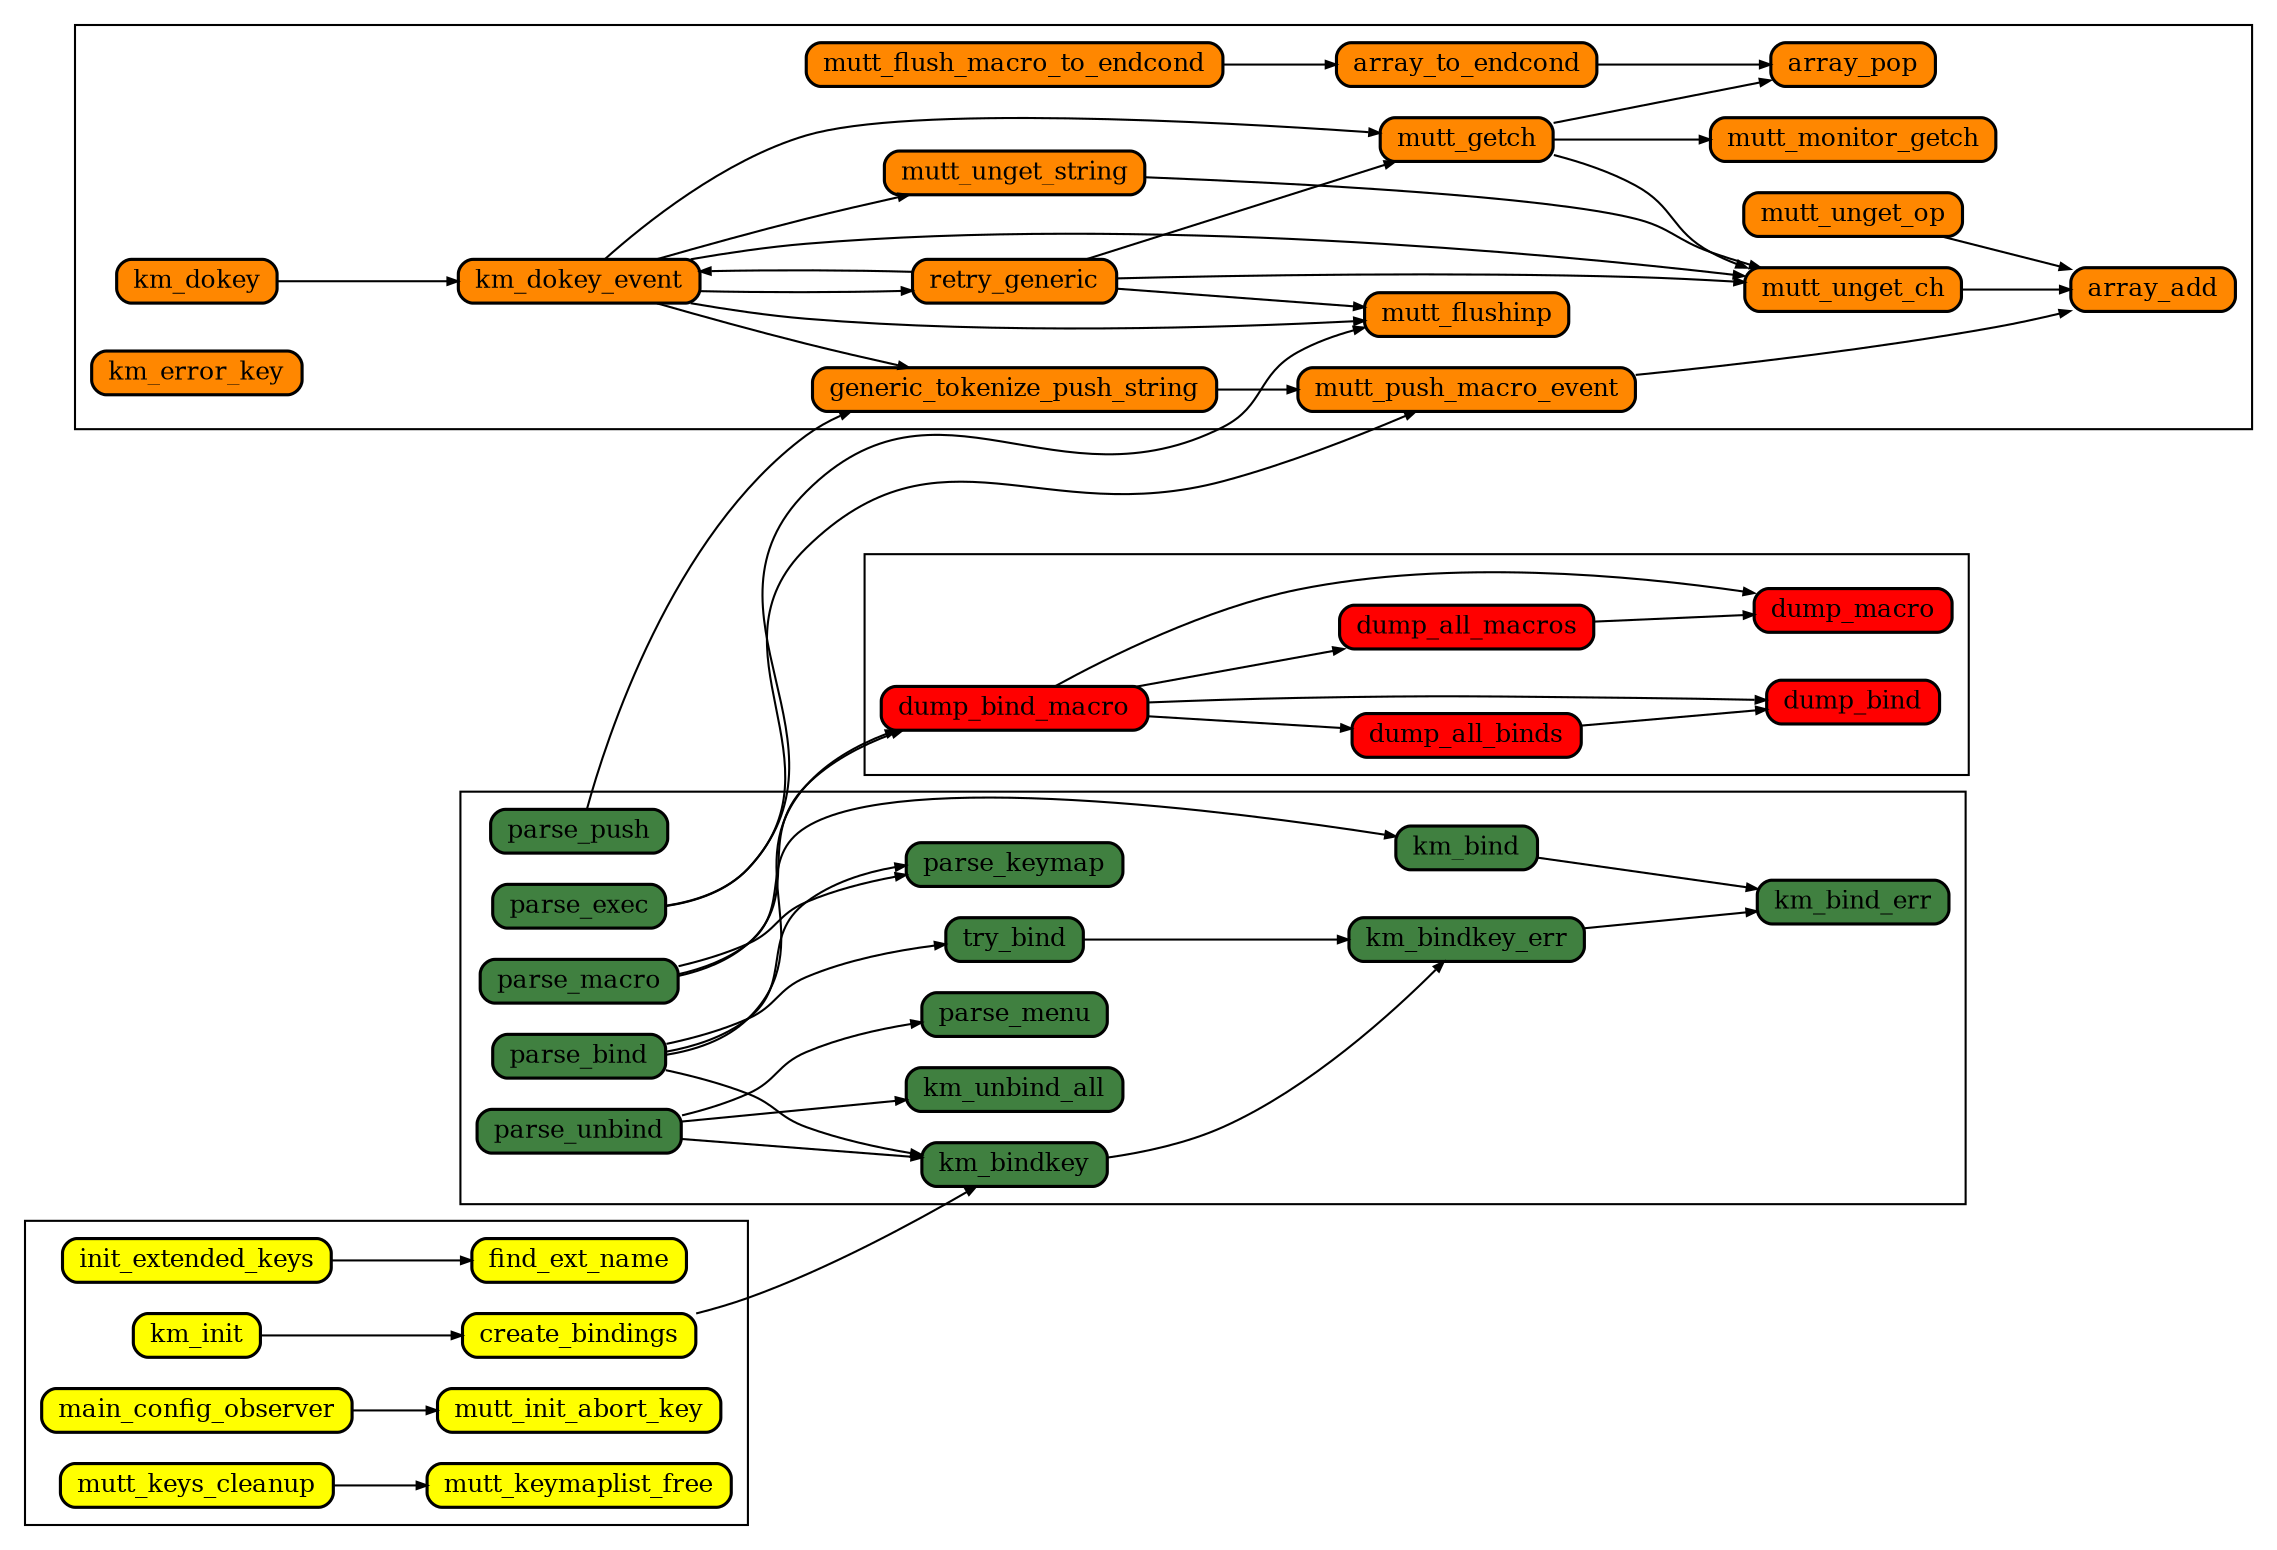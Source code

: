 digraph callgraph {
	graph [
		rankdir="LR"
		nodesep="0.2"
		ranksep="0.5"
		compound="true"
	]

	node [
		shape="Mrecord"
		fontsize="12"
		fillcolor="#ffffff"
		style="filled"
		height="0.2"
		penwidth="1.5"
		color="black"
	]

	edge [
		penwidth="1.0"
		arrowsize="0.5"
	]

	subgraph cluster_dump
	{
		// key/dump.c
		node [ fillcolor="#ff0000" ]
		dump_all_binds
		dump_all_macros
		dump_bind
		dump_bind_macro
		dump_macro
	}

	subgraph cluster_get
	{
		// key/get.c
		node [ fillcolor="#ff8700" ]
		array_add
		array_pop
		array_to_endcond
		generic_tokenize_push_string
		km_dokey
		km_dokey_event
		km_error_key
		mutt_flushinp
		mutt_flush_macro_to_endcond
		mutt_getch
		mutt_monitor_getch
		mutt_push_macro_event
		mutt_unget_ch
		mutt_unget_op
		mutt_unget_string
		retry_generic
	}

	subgraph cluster_init
	{
		// key/init.c
		node [ fillcolor="#ffff00" ]
		create_bindings
		find_ext_name
		init_extended_keys
		km_init
		main_config_observer
		mutt_init_abort_key
		mutt_keymaplist_free
		mutt_keys_cleanup
	}

	// subgraph cluster_lib
	// {
	// 	// key/lib.c
	// 	node [ fillcolor="#40ff40" ]
	// 	alloc_keys
	// 	get_op
	// 	km_compare_keys
	// 	km_expand_key
	// 	km_expand_key_string
	// 	km_find_func
	// 	km_get_table
	// 	km_keyname
	// 	mutt_get_func
	// 	mutt_keymap_free
	// 	parsekeys
	// 	parse_fkey
	// 	parse_keycode
	// }

	subgraph cluster_graph
	{
		// key/parse.c
		node [ fillcolor="#408040" ]
		km_bind
		km_bindkey
		km_bindkey_err
		km_bind_err
		km_unbind_all
		parse_bind
		parse_exec
		parse_keymap
		parse_macro
		parse_menu
		parse_push
		parse_unbind
		try_bind
	}

	node [ fillcolor="#ffffff" ]
	create_bindings              -> km_bindkey
	init_extended_keys           -> find_ext_name
	km_init                      -> create_bindings
	main_config_observer         -> mutt_init_abort_key
	// mutt_init_abort_key          -> parsekeys
	// mutt_keymaplist_free         -> mutt_keymap_free
	mutt_keys_cleanup            -> mutt_keymaplist_free

	// dump_bind                    -> km_expand_key
	// dump_bind                    -> km_get_table
	// dump_bind                    -> mutt_get_func
	// dump_macro                   -> km_expand_key
	// generic_tokenize_push_string -> get_op
	// generic_tokenize_push_string -> km_get_table
	// generic_tokenize_push_string -> parse_fkey
	// km_bind_err                  -> alloc_keys
	// km_bind_err                  -> km_compare_keys
	// km_bind_err                  -> km_expand_key
	// km_bind_err                  -> mutt_keymap_free
	// km_bind_err                  -> parsekeys
	// km_dokey_event               -> km_get_table
	// km_dokey_event               -> mutt_get_func
	// km_error_key                 -> km_expand_key
	// km_error_key                 -> km_find_func
	// km_expand_key                -> km_keyname
	// km_expand_key_string         -> km_keyname
	// km_unbind_all                -> mutt_keymap_free
	// parsekeys                    -> parse_fkey
	// parsekeys                    -> parse_keycode
	// parse_bind                   -> get_op
	// parse_bind                   -> km_expand_key_string
	// parse_bind                   -> km_get_table
	// parse_exec                   -> get_op
	// parse_exec                   -> km_get_table
	// parse_macro                  -> km_expand_key_string
	// parse_unbind                 -> km_expand_key_string

	array_to_endcond             -> array_pop
	dump_all_binds               -> dump_bind
	dump_all_macros              -> dump_macro
	dump_bind_macro              -> dump_all_binds
	dump_bind_macro              -> dump_all_macros
	dump_bind_macro              -> dump_bind
	dump_bind_macro              -> dump_macro
	generic_tokenize_push_string -> mutt_push_macro_event
	km_bind                      -> km_bind_err
	km_bindkey                   -> km_bindkey_err
	km_bindkey_err               -> km_bind_err
	km_dokey                     -> km_dokey_event
	km_dokey_event               -> generic_tokenize_push_string
	km_dokey_event               -> mutt_flushinp
	km_dokey_event               -> mutt_getch
	km_dokey_event               -> mutt_unget_ch
	km_dokey_event               -> mutt_unget_string
	km_dokey_event               -> retry_generic
	mutt_flush_macro_to_endcond  -> array_to_endcond
	mutt_getch                   -> array_pop
	mutt_getch                   -> mutt_monitor_getch
	mutt_getch                   -> mutt_unget_ch
	mutt_push_macro_event        -> array_add
	mutt_unget_ch                -> array_add
	mutt_unget_op                -> array_add
	mutt_unget_string            -> mutt_unget_ch
	parse_bind                   -> dump_bind_macro
	parse_bind                   -> km_bindkey
	parse_bind                   -> parse_keymap
	parse_bind                   -> try_bind
	parse_exec                   -> mutt_flushinp
	parse_exec                   -> mutt_push_macro_event
	parse_macro                  -> dump_bind_macro
	parse_macro                  -> km_bind
	parse_macro                  -> parse_keymap
	parse_push                   -> generic_tokenize_push_string
	parse_unbind                 -> km_bindkey
	parse_unbind                 -> km_unbind_all
	parse_unbind                 -> parse_menu
	retry_generic                -> km_dokey_event
	retry_generic                -> mutt_flushinp
	retry_generic                -> mutt_getch
	retry_generic                -> mutt_unget_ch
	try_bind                     -> km_bindkey_err

}

